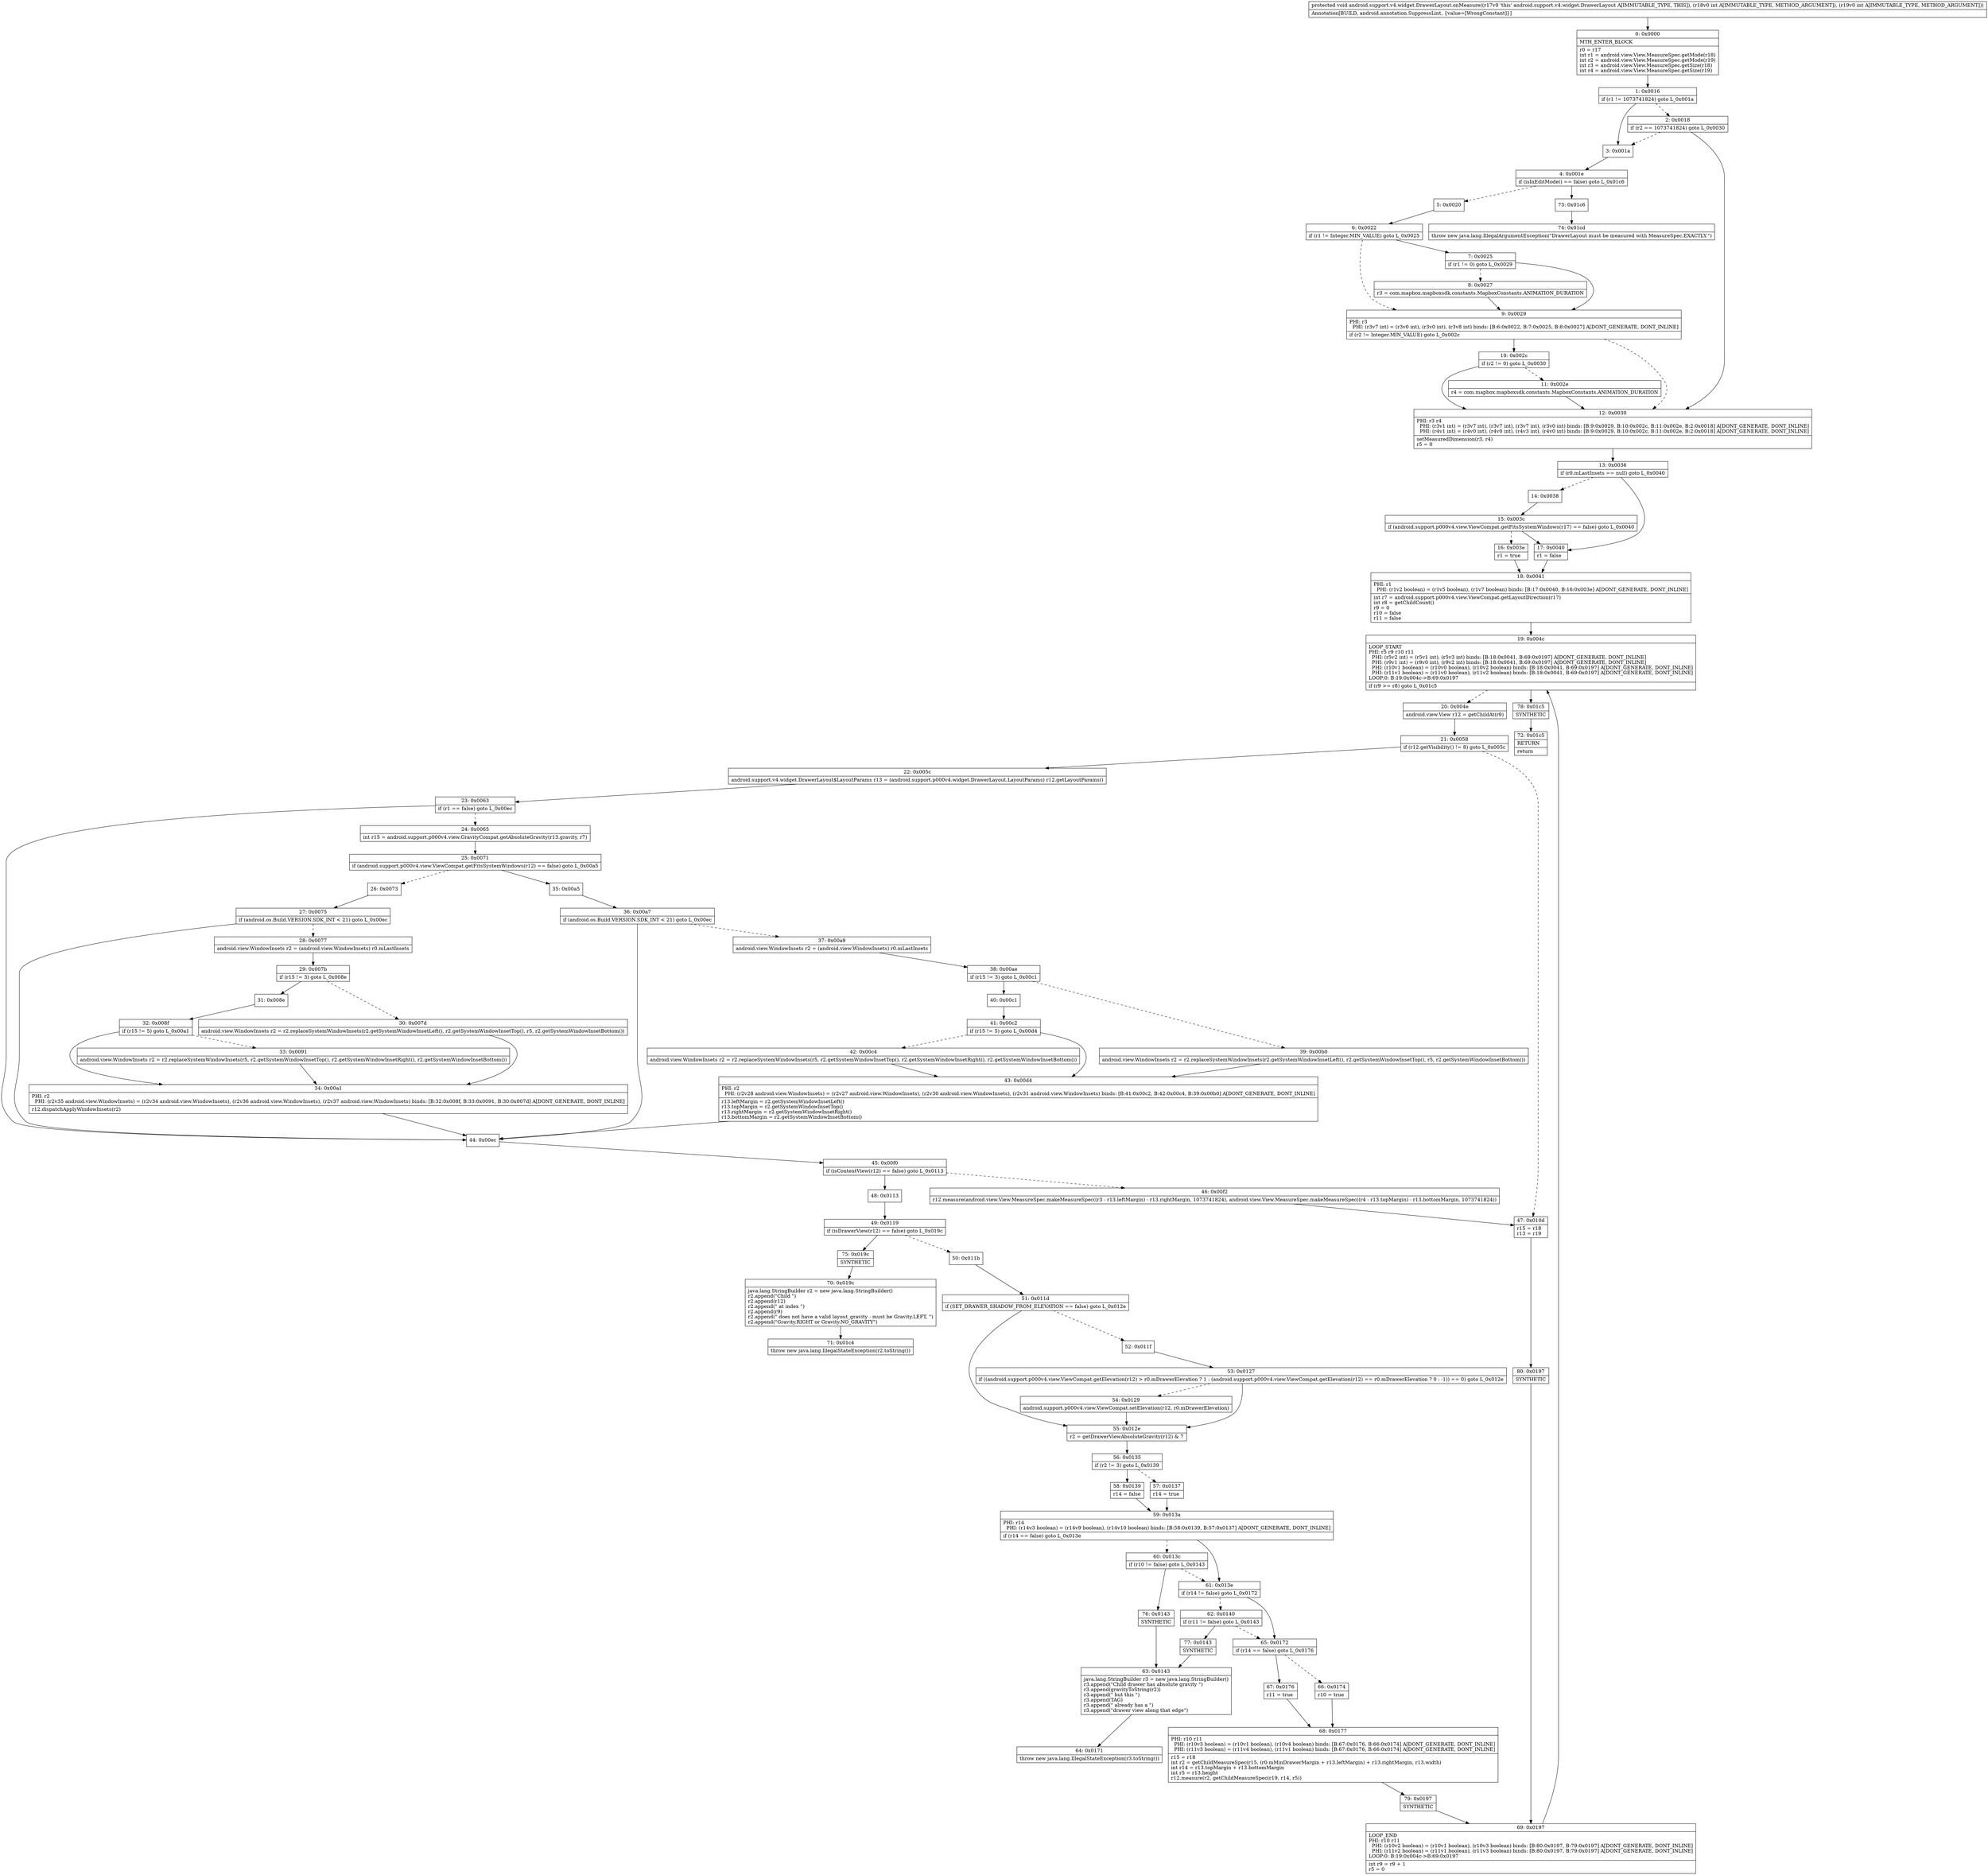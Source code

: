 digraph "CFG forandroid.support.v4.widget.DrawerLayout.onMeasure(II)V" {
Node_0 [shape=record,label="{0\:\ 0x0000|MTH_ENTER_BLOCK\l|r0 = r17\lint r1 = android.view.View.MeasureSpec.getMode(r18)\lint r2 = android.view.View.MeasureSpec.getMode(r19)\lint r3 = android.view.View.MeasureSpec.getSize(r18)\lint r4 = android.view.View.MeasureSpec.getSize(r19)\l}"];
Node_1 [shape=record,label="{1\:\ 0x0016|if (r1 != 1073741824) goto L_0x001a\l}"];
Node_2 [shape=record,label="{2\:\ 0x0018|if (r2 == 1073741824) goto L_0x0030\l}"];
Node_3 [shape=record,label="{3\:\ 0x001a}"];
Node_4 [shape=record,label="{4\:\ 0x001e|if (isInEditMode() == false) goto L_0x01c6\l}"];
Node_5 [shape=record,label="{5\:\ 0x0020}"];
Node_6 [shape=record,label="{6\:\ 0x0022|if (r1 != Integer.MIN_VALUE) goto L_0x0025\l}"];
Node_7 [shape=record,label="{7\:\ 0x0025|if (r1 != 0) goto L_0x0029\l}"];
Node_8 [shape=record,label="{8\:\ 0x0027|r3 = com.mapbox.mapboxsdk.constants.MapboxConstants.ANIMATION_DURATION\l}"];
Node_9 [shape=record,label="{9\:\ 0x0029|PHI: r3 \l  PHI: (r3v7 int) = (r3v0 int), (r3v0 int), (r3v8 int) binds: [B:6:0x0022, B:7:0x0025, B:8:0x0027] A[DONT_GENERATE, DONT_INLINE]\l|if (r2 != Integer.MIN_VALUE) goto L_0x002c\l}"];
Node_10 [shape=record,label="{10\:\ 0x002c|if (r2 != 0) goto L_0x0030\l}"];
Node_11 [shape=record,label="{11\:\ 0x002e|r4 = com.mapbox.mapboxsdk.constants.MapboxConstants.ANIMATION_DURATION\l}"];
Node_12 [shape=record,label="{12\:\ 0x0030|PHI: r3 r4 \l  PHI: (r3v1 int) = (r3v7 int), (r3v7 int), (r3v7 int), (r3v0 int) binds: [B:9:0x0029, B:10:0x002c, B:11:0x002e, B:2:0x0018] A[DONT_GENERATE, DONT_INLINE]\l  PHI: (r4v1 int) = (r4v0 int), (r4v0 int), (r4v3 int), (r4v0 int) binds: [B:9:0x0029, B:10:0x002c, B:11:0x002e, B:2:0x0018] A[DONT_GENERATE, DONT_INLINE]\l|setMeasuredDimension(r3, r4)\lr5 = 0\l}"];
Node_13 [shape=record,label="{13\:\ 0x0036|if (r0.mLastInsets == null) goto L_0x0040\l}"];
Node_14 [shape=record,label="{14\:\ 0x0038}"];
Node_15 [shape=record,label="{15\:\ 0x003c|if (android.support.p000v4.view.ViewCompat.getFitsSystemWindows(r17) == false) goto L_0x0040\l}"];
Node_16 [shape=record,label="{16\:\ 0x003e|r1 = true\l}"];
Node_17 [shape=record,label="{17\:\ 0x0040|r1 = false\l}"];
Node_18 [shape=record,label="{18\:\ 0x0041|PHI: r1 \l  PHI: (r1v2 boolean) = (r1v5 boolean), (r1v7 boolean) binds: [B:17:0x0040, B:16:0x003e] A[DONT_GENERATE, DONT_INLINE]\l|int r7 = android.support.p000v4.view.ViewCompat.getLayoutDirection(r17)\lint r8 = getChildCount()\lr9 = 0\lr10 = false\lr11 = false\l}"];
Node_19 [shape=record,label="{19\:\ 0x004c|LOOP_START\lPHI: r5 r9 r10 r11 \l  PHI: (r5v2 int) = (r5v1 int), (r5v3 int) binds: [B:18:0x0041, B:69:0x0197] A[DONT_GENERATE, DONT_INLINE]\l  PHI: (r9v1 int) = (r9v0 int), (r9v2 int) binds: [B:18:0x0041, B:69:0x0197] A[DONT_GENERATE, DONT_INLINE]\l  PHI: (r10v1 boolean) = (r10v0 boolean), (r10v2 boolean) binds: [B:18:0x0041, B:69:0x0197] A[DONT_GENERATE, DONT_INLINE]\l  PHI: (r11v1 boolean) = (r11v0 boolean), (r11v2 boolean) binds: [B:18:0x0041, B:69:0x0197] A[DONT_GENERATE, DONT_INLINE]\lLOOP:0: B:19:0x004c\-\>B:69:0x0197\l|if (r9 \>= r8) goto L_0x01c5\l}"];
Node_20 [shape=record,label="{20\:\ 0x004e|android.view.View r12 = getChildAt(r9)\l}"];
Node_21 [shape=record,label="{21\:\ 0x0058|if (r12.getVisibility() != 8) goto L_0x005c\l}"];
Node_22 [shape=record,label="{22\:\ 0x005c|android.support.v4.widget.DrawerLayout$LayoutParams r13 = (android.support.p000v4.widget.DrawerLayout.LayoutParams) r12.getLayoutParams()\l}"];
Node_23 [shape=record,label="{23\:\ 0x0063|if (r1 == false) goto L_0x00ec\l}"];
Node_24 [shape=record,label="{24\:\ 0x0065|int r15 = android.support.p000v4.view.GravityCompat.getAbsoluteGravity(r13.gravity, r7)\l}"];
Node_25 [shape=record,label="{25\:\ 0x0071|if (android.support.p000v4.view.ViewCompat.getFitsSystemWindows(r12) == false) goto L_0x00a5\l}"];
Node_26 [shape=record,label="{26\:\ 0x0073}"];
Node_27 [shape=record,label="{27\:\ 0x0075|if (android.os.Build.VERSION.SDK_INT \< 21) goto L_0x00ec\l}"];
Node_28 [shape=record,label="{28\:\ 0x0077|android.view.WindowInsets r2 = (android.view.WindowInsets) r0.mLastInsets\l}"];
Node_29 [shape=record,label="{29\:\ 0x007b|if (r15 != 3) goto L_0x008e\l}"];
Node_30 [shape=record,label="{30\:\ 0x007d|android.view.WindowInsets r2 = r2.replaceSystemWindowInsets(r2.getSystemWindowInsetLeft(), r2.getSystemWindowInsetTop(), r5, r2.getSystemWindowInsetBottom())\l}"];
Node_31 [shape=record,label="{31\:\ 0x008e}"];
Node_32 [shape=record,label="{32\:\ 0x008f|if (r15 != 5) goto L_0x00a1\l}"];
Node_33 [shape=record,label="{33\:\ 0x0091|android.view.WindowInsets r2 = r2.replaceSystemWindowInsets(r5, r2.getSystemWindowInsetTop(), r2.getSystemWindowInsetRight(), r2.getSystemWindowInsetBottom())\l}"];
Node_34 [shape=record,label="{34\:\ 0x00a1|PHI: r2 \l  PHI: (r2v35 android.view.WindowInsets) = (r2v34 android.view.WindowInsets), (r2v36 android.view.WindowInsets), (r2v37 android.view.WindowInsets) binds: [B:32:0x008f, B:33:0x0091, B:30:0x007d] A[DONT_GENERATE, DONT_INLINE]\l|r12.dispatchApplyWindowInsets(r2)\l}"];
Node_35 [shape=record,label="{35\:\ 0x00a5}"];
Node_36 [shape=record,label="{36\:\ 0x00a7|if (android.os.Build.VERSION.SDK_INT \< 21) goto L_0x00ec\l}"];
Node_37 [shape=record,label="{37\:\ 0x00a9|android.view.WindowInsets r2 = (android.view.WindowInsets) r0.mLastInsets\l}"];
Node_38 [shape=record,label="{38\:\ 0x00ae|if (r15 != 3) goto L_0x00c1\l}"];
Node_39 [shape=record,label="{39\:\ 0x00b0|android.view.WindowInsets r2 = r2.replaceSystemWindowInsets(r2.getSystemWindowInsetLeft(), r2.getSystemWindowInsetTop(), r5, r2.getSystemWindowInsetBottom())\l}"];
Node_40 [shape=record,label="{40\:\ 0x00c1}"];
Node_41 [shape=record,label="{41\:\ 0x00c2|if (r15 != 5) goto L_0x00d4\l}"];
Node_42 [shape=record,label="{42\:\ 0x00c4|android.view.WindowInsets r2 = r2.replaceSystemWindowInsets(r5, r2.getSystemWindowInsetTop(), r2.getSystemWindowInsetRight(), r2.getSystemWindowInsetBottom())\l}"];
Node_43 [shape=record,label="{43\:\ 0x00d4|PHI: r2 \l  PHI: (r2v28 android.view.WindowInsets) = (r2v27 android.view.WindowInsets), (r2v30 android.view.WindowInsets), (r2v31 android.view.WindowInsets) binds: [B:41:0x00c2, B:42:0x00c4, B:39:0x00b0] A[DONT_GENERATE, DONT_INLINE]\l|r13.leftMargin = r2.getSystemWindowInsetLeft()\lr13.topMargin = r2.getSystemWindowInsetTop()\lr13.rightMargin = r2.getSystemWindowInsetRight()\lr13.bottomMargin = r2.getSystemWindowInsetBottom()\l}"];
Node_44 [shape=record,label="{44\:\ 0x00ec}"];
Node_45 [shape=record,label="{45\:\ 0x00f0|if (isContentView(r12) == false) goto L_0x0113\l}"];
Node_46 [shape=record,label="{46\:\ 0x00f2|r12.measure(android.view.View.MeasureSpec.makeMeasureSpec((r3 \- r13.leftMargin) \- r13.rightMargin, 1073741824), android.view.View.MeasureSpec.makeMeasureSpec((r4 \- r13.topMargin) \- r13.bottomMargin, 1073741824))\l}"];
Node_47 [shape=record,label="{47\:\ 0x010d|r15 = r18\lr13 = r19\l}"];
Node_48 [shape=record,label="{48\:\ 0x0113}"];
Node_49 [shape=record,label="{49\:\ 0x0119|if (isDrawerView(r12) == false) goto L_0x019c\l}"];
Node_50 [shape=record,label="{50\:\ 0x011b}"];
Node_51 [shape=record,label="{51\:\ 0x011d|if (SET_DRAWER_SHADOW_FROM_ELEVATION == false) goto L_0x012e\l}"];
Node_52 [shape=record,label="{52\:\ 0x011f}"];
Node_53 [shape=record,label="{53\:\ 0x0127|if ((android.support.p000v4.view.ViewCompat.getElevation(r12) \> r0.mDrawerElevation ? 1 : (android.support.p000v4.view.ViewCompat.getElevation(r12) == r0.mDrawerElevation ? 0 : \-1)) == 0) goto L_0x012e\l}"];
Node_54 [shape=record,label="{54\:\ 0x0129|android.support.p000v4.view.ViewCompat.setElevation(r12, r0.mDrawerElevation)\l}"];
Node_55 [shape=record,label="{55\:\ 0x012e|r2 = getDrawerViewAbsoluteGravity(r12) & 7\l}"];
Node_56 [shape=record,label="{56\:\ 0x0135|if (r2 != 3) goto L_0x0139\l}"];
Node_57 [shape=record,label="{57\:\ 0x0137|r14 = true\l}"];
Node_58 [shape=record,label="{58\:\ 0x0139|r14 = false\l}"];
Node_59 [shape=record,label="{59\:\ 0x013a|PHI: r14 \l  PHI: (r14v3 boolean) = (r14v9 boolean), (r14v10 boolean) binds: [B:58:0x0139, B:57:0x0137] A[DONT_GENERATE, DONT_INLINE]\l|if (r14 == false) goto L_0x013e\l}"];
Node_60 [shape=record,label="{60\:\ 0x013c|if (r10 != false) goto L_0x0143\l}"];
Node_61 [shape=record,label="{61\:\ 0x013e|if (r14 != false) goto L_0x0172\l}"];
Node_62 [shape=record,label="{62\:\ 0x0140|if (r11 != false) goto L_0x0143\l}"];
Node_63 [shape=record,label="{63\:\ 0x0143|java.lang.StringBuilder r3 = new java.lang.StringBuilder()\lr3.append(\"Child drawer has absolute gravity \")\lr3.append(gravityToString(r2))\lr3.append(\" but this \")\lr3.append(TAG)\lr3.append(\" already has a \")\lr3.append(\"drawer view along that edge\")\l}"];
Node_64 [shape=record,label="{64\:\ 0x0171|throw new java.lang.IllegalStateException(r3.toString())\l}"];
Node_65 [shape=record,label="{65\:\ 0x0172|if (r14 == false) goto L_0x0176\l}"];
Node_66 [shape=record,label="{66\:\ 0x0174|r10 = true\l}"];
Node_67 [shape=record,label="{67\:\ 0x0176|r11 = true\l}"];
Node_68 [shape=record,label="{68\:\ 0x0177|PHI: r10 r11 \l  PHI: (r10v3 boolean) = (r10v1 boolean), (r10v4 boolean) binds: [B:67:0x0176, B:66:0x0174] A[DONT_GENERATE, DONT_INLINE]\l  PHI: (r11v3 boolean) = (r11v4 boolean), (r11v1 boolean) binds: [B:67:0x0176, B:66:0x0174] A[DONT_GENERATE, DONT_INLINE]\l|r15 = r18\lint r2 = getChildMeasureSpec(r15, (r0.mMinDrawerMargin + r13.leftMargin) + r13.rightMargin, r13.width)\lint r14 = r13.topMargin + r13.bottomMargin\lint r5 = r13.height\lr12.measure(r2, getChildMeasureSpec(r19, r14, r5))\l}"];
Node_69 [shape=record,label="{69\:\ 0x0197|LOOP_END\lPHI: r10 r11 \l  PHI: (r10v2 boolean) = (r10v1 boolean), (r10v3 boolean) binds: [B:80:0x0197, B:79:0x0197] A[DONT_GENERATE, DONT_INLINE]\l  PHI: (r11v2 boolean) = (r11v1 boolean), (r11v3 boolean) binds: [B:80:0x0197, B:79:0x0197] A[DONT_GENERATE, DONT_INLINE]\lLOOP:0: B:19:0x004c\-\>B:69:0x0197\l|int r9 = r9 + 1\lr5 = 0\l}"];
Node_70 [shape=record,label="{70\:\ 0x019c|java.lang.StringBuilder r2 = new java.lang.StringBuilder()\lr2.append(\"Child \")\lr2.append(r12)\lr2.append(\" at index \")\lr2.append(r9)\lr2.append(\" does not have a valid layout_gravity \- must be Gravity.LEFT, \")\lr2.append(\"Gravity.RIGHT or Gravity.NO_GRAVITY\")\l}"];
Node_71 [shape=record,label="{71\:\ 0x01c4|throw new java.lang.IllegalStateException(r2.toString())\l}"];
Node_72 [shape=record,label="{72\:\ 0x01c5|RETURN\l|return\l}"];
Node_73 [shape=record,label="{73\:\ 0x01c6}"];
Node_74 [shape=record,label="{74\:\ 0x01cd|throw new java.lang.IllegalArgumentException(\"DrawerLayout must be measured with MeasureSpec.EXACTLY.\")\l}"];
Node_75 [shape=record,label="{75\:\ 0x019c|SYNTHETIC\l}"];
Node_76 [shape=record,label="{76\:\ 0x0143|SYNTHETIC\l}"];
Node_77 [shape=record,label="{77\:\ 0x0143|SYNTHETIC\l}"];
Node_78 [shape=record,label="{78\:\ 0x01c5|SYNTHETIC\l}"];
Node_79 [shape=record,label="{79\:\ 0x0197|SYNTHETIC\l}"];
Node_80 [shape=record,label="{80\:\ 0x0197|SYNTHETIC\l}"];
MethodNode[shape=record,label="{protected void android.support.v4.widget.DrawerLayout.onMeasure((r17v0 'this' android.support.v4.widget.DrawerLayout A[IMMUTABLE_TYPE, THIS]), (r18v0 int A[IMMUTABLE_TYPE, METHOD_ARGUMENT]), (r19v0 int A[IMMUTABLE_TYPE, METHOD_ARGUMENT]))  | Annotation[BUILD, android.annotation.SuppressLint, \{value=[WrongConstant]\}]\l}"];
MethodNode -> Node_0;
Node_0 -> Node_1;
Node_1 -> Node_2[style=dashed];
Node_1 -> Node_3;
Node_2 -> Node_3[style=dashed];
Node_2 -> Node_12;
Node_3 -> Node_4;
Node_4 -> Node_5[style=dashed];
Node_4 -> Node_73;
Node_5 -> Node_6;
Node_6 -> Node_7;
Node_6 -> Node_9[style=dashed];
Node_7 -> Node_8[style=dashed];
Node_7 -> Node_9;
Node_8 -> Node_9;
Node_9 -> Node_10;
Node_9 -> Node_12[style=dashed];
Node_10 -> Node_11[style=dashed];
Node_10 -> Node_12;
Node_11 -> Node_12;
Node_12 -> Node_13;
Node_13 -> Node_14[style=dashed];
Node_13 -> Node_17;
Node_14 -> Node_15;
Node_15 -> Node_16[style=dashed];
Node_15 -> Node_17;
Node_16 -> Node_18;
Node_17 -> Node_18;
Node_18 -> Node_19;
Node_19 -> Node_20[style=dashed];
Node_19 -> Node_78;
Node_20 -> Node_21;
Node_21 -> Node_22;
Node_21 -> Node_47[style=dashed];
Node_22 -> Node_23;
Node_23 -> Node_24[style=dashed];
Node_23 -> Node_44;
Node_24 -> Node_25;
Node_25 -> Node_26[style=dashed];
Node_25 -> Node_35;
Node_26 -> Node_27;
Node_27 -> Node_28[style=dashed];
Node_27 -> Node_44;
Node_28 -> Node_29;
Node_29 -> Node_30[style=dashed];
Node_29 -> Node_31;
Node_30 -> Node_34;
Node_31 -> Node_32;
Node_32 -> Node_33[style=dashed];
Node_32 -> Node_34;
Node_33 -> Node_34;
Node_34 -> Node_44;
Node_35 -> Node_36;
Node_36 -> Node_37[style=dashed];
Node_36 -> Node_44;
Node_37 -> Node_38;
Node_38 -> Node_39[style=dashed];
Node_38 -> Node_40;
Node_39 -> Node_43;
Node_40 -> Node_41;
Node_41 -> Node_42[style=dashed];
Node_41 -> Node_43;
Node_42 -> Node_43;
Node_43 -> Node_44;
Node_44 -> Node_45;
Node_45 -> Node_46[style=dashed];
Node_45 -> Node_48;
Node_46 -> Node_47;
Node_47 -> Node_80;
Node_48 -> Node_49;
Node_49 -> Node_50[style=dashed];
Node_49 -> Node_75;
Node_50 -> Node_51;
Node_51 -> Node_52[style=dashed];
Node_51 -> Node_55;
Node_52 -> Node_53;
Node_53 -> Node_54[style=dashed];
Node_53 -> Node_55;
Node_54 -> Node_55;
Node_55 -> Node_56;
Node_56 -> Node_57[style=dashed];
Node_56 -> Node_58;
Node_57 -> Node_59;
Node_58 -> Node_59;
Node_59 -> Node_60[style=dashed];
Node_59 -> Node_61;
Node_60 -> Node_61[style=dashed];
Node_60 -> Node_76;
Node_61 -> Node_62[style=dashed];
Node_61 -> Node_65;
Node_62 -> Node_65[style=dashed];
Node_62 -> Node_77;
Node_63 -> Node_64;
Node_65 -> Node_66[style=dashed];
Node_65 -> Node_67;
Node_66 -> Node_68;
Node_67 -> Node_68;
Node_68 -> Node_79;
Node_69 -> Node_19;
Node_70 -> Node_71;
Node_73 -> Node_74;
Node_75 -> Node_70;
Node_76 -> Node_63;
Node_77 -> Node_63;
Node_78 -> Node_72;
Node_79 -> Node_69;
Node_80 -> Node_69;
}

